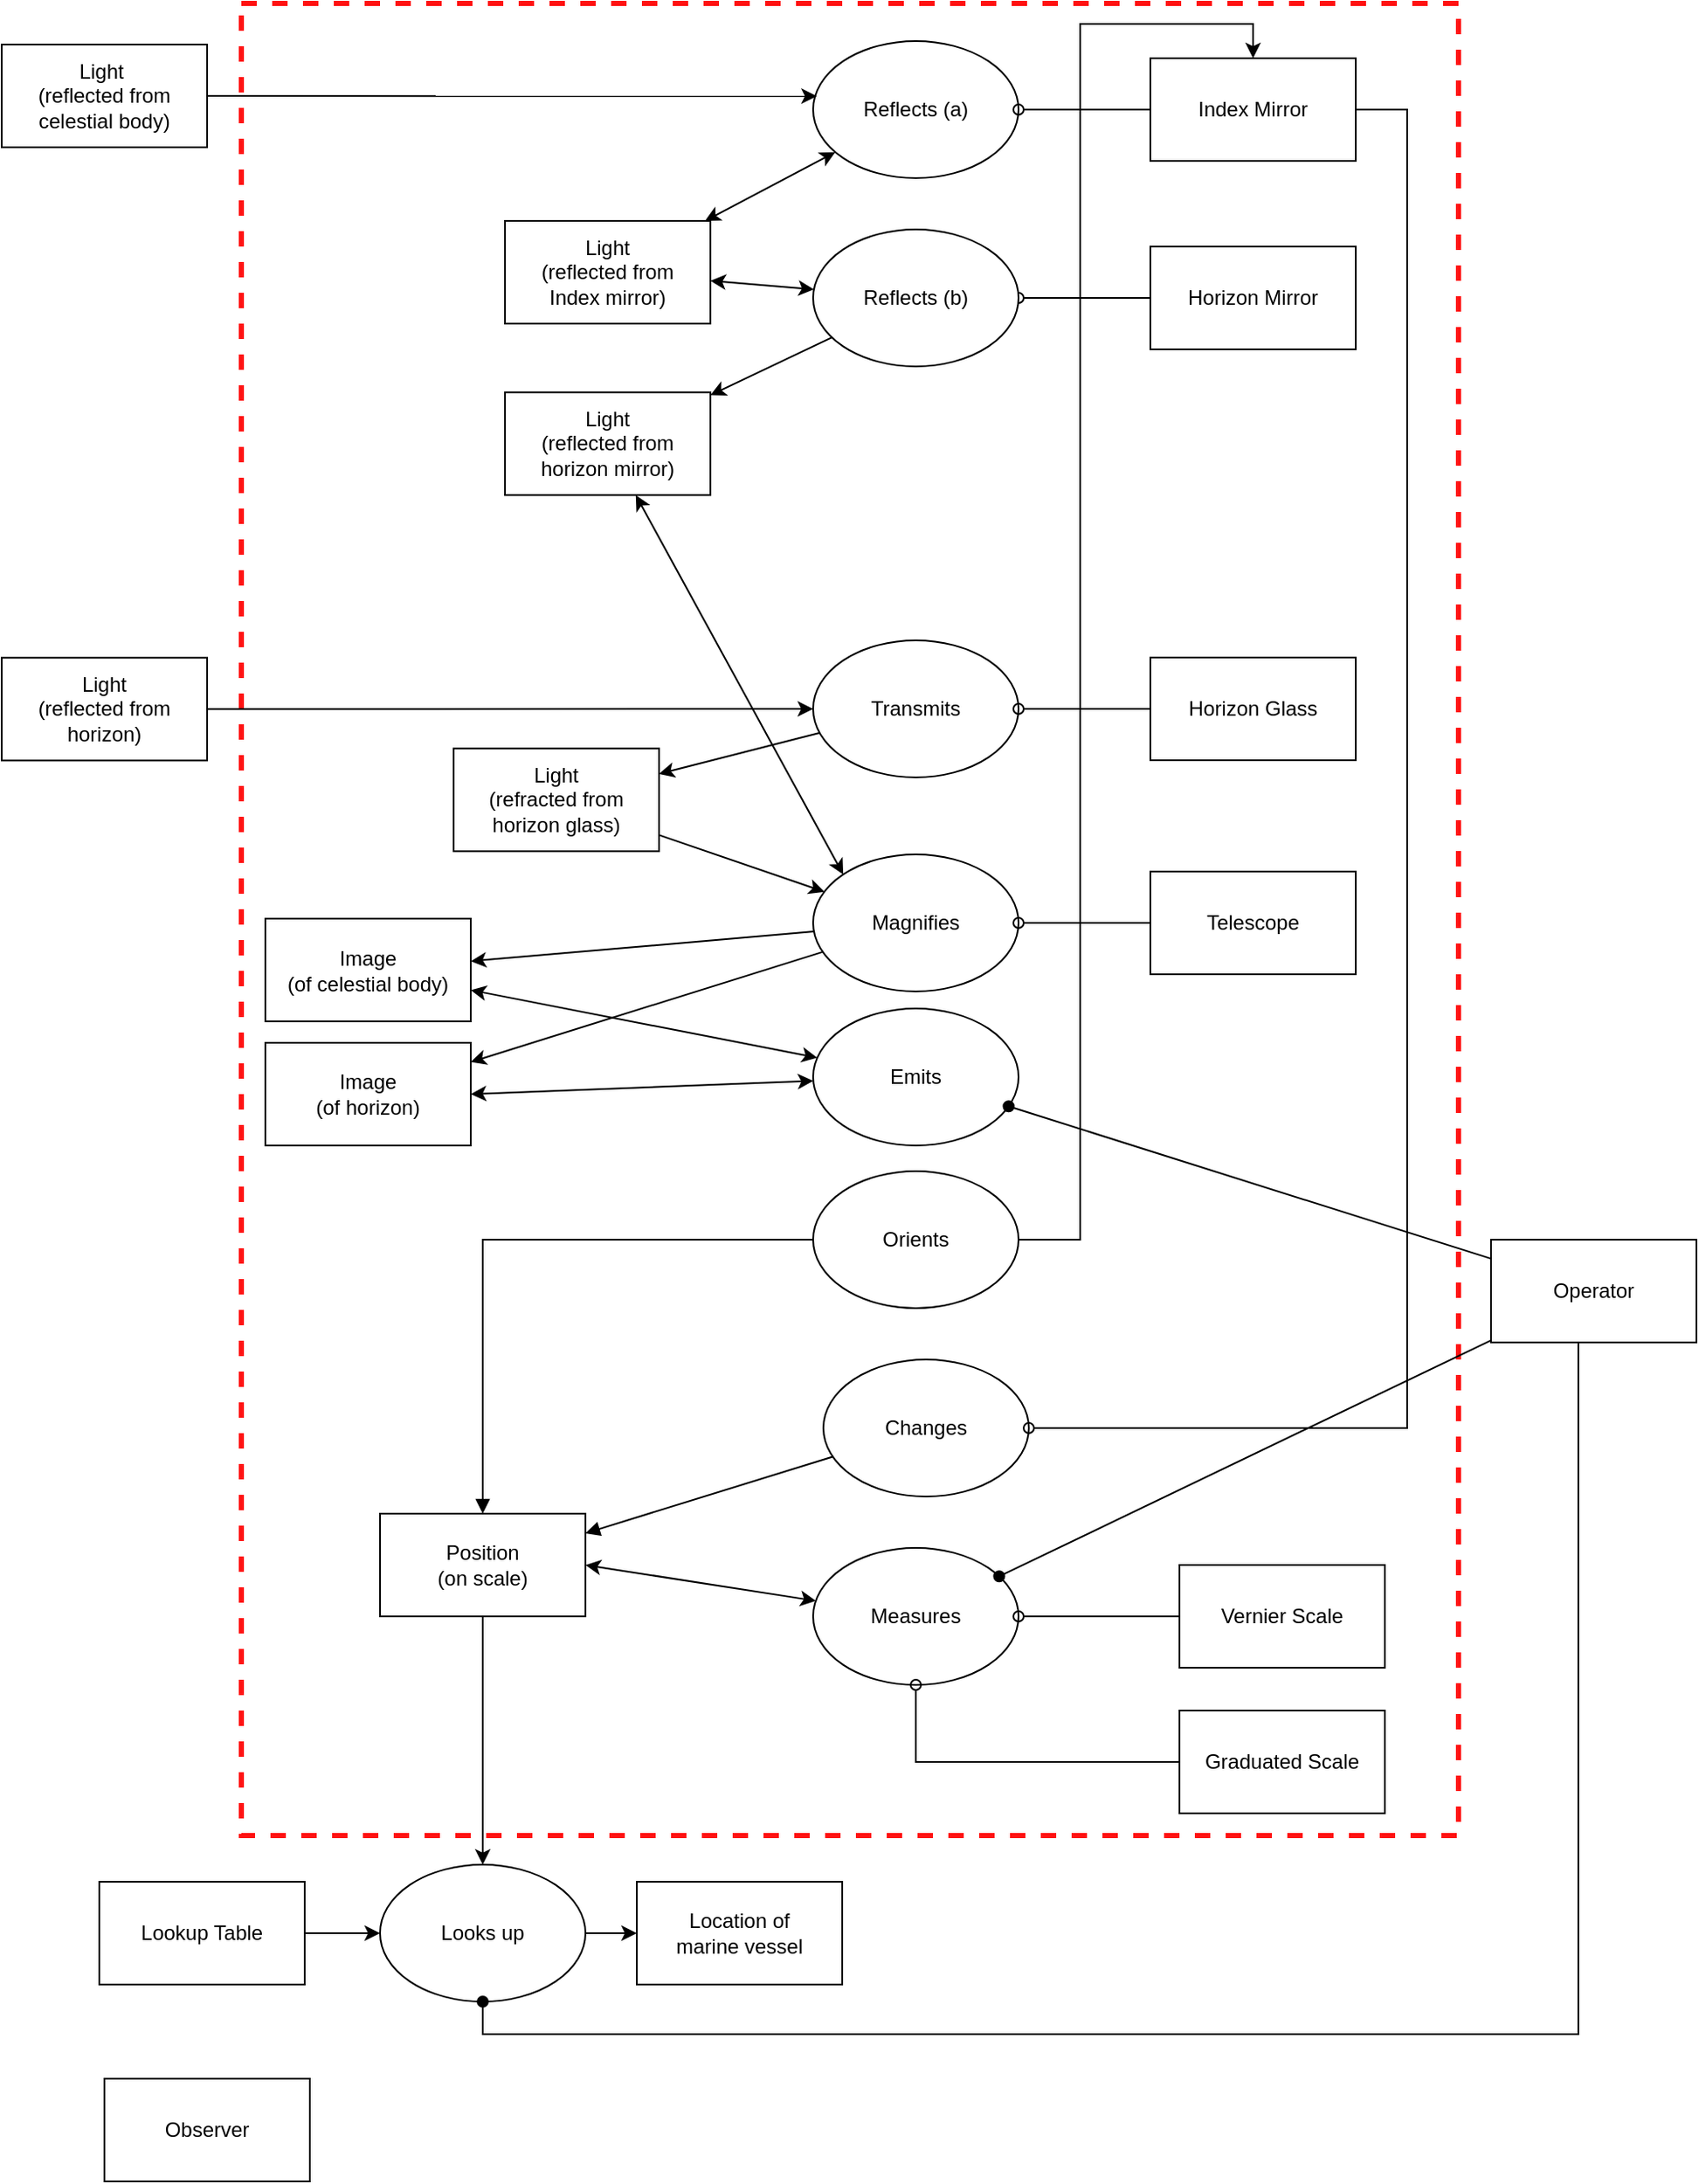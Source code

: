 <mxfile version="12.0.0" type="github" pages="3"><diagram id="smgWn6rmeeflWZx0QHF_" name="v2-messed-up"><mxGraphModel dx="4587" dy="2207" grid="1" gridSize="10" guides="1" tooltips="1" connect="1" arrows="1" fold="1" page="1" pageScale="1" pageWidth="850" pageHeight="1100" math="0" shadow="0"><root><mxCell id="0"/><mxCell id="1" parent="0"/><mxCell id="8wjV7H1LbsSLEWSnKGji-1" value="" style="rounded=0;whiteSpace=wrap;html=1;fillColor=none;dashed=1;strokeColor=#FF1212;strokeWidth=3;" vertex="1" parent="1"><mxGeometry x="-2401" y="-1082" width="711" height="1070" as="geometry"/></mxCell><mxCell id="8wjV7H1LbsSLEWSnKGji-6" value="Index Mirror" style="rounded=0;whiteSpace=wrap;html=1;" vertex="1" parent="1"><mxGeometry x="-1870" y="-1050" width="120" height="60" as="geometry"/></mxCell><mxCell id="8wjV7H1LbsSLEWSnKGji-7" value="Operator" style="rounded=0;whiteSpace=wrap;html=1;" vertex="1" parent="1"><mxGeometry x="-1671" y="-360" width="120" height="60" as="geometry"/></mxCell><mxCell id="8wjV7H1LbsSLEWSnKGji-8" value="Horizon Mirror" style="rounded=0;whiteSpace=wrap;html=1;" vertex="1" parent="1"><mxGeometry x="-1870" y="-940" width="120" height="60" as="geometry"/></mxCell><mxCell id="8wjV7H1LbsSLEWSnKGji-10" value="Horizon Glass" style="rounded=0;whiteSpace=wrap;html=1;" vertex="1" parent="1"><mxGeometry x="-1870" y="-700" width="120" height="60" as="geometry"/></mxCell><mxCell id="8wjV7H1LbsSLEWSnKGji-13" value="Telescope" style="rounded=0;whiteSpace=wrap;html=1;" vertex="1" parent="1"><mxGeometry x="-1870" y="-575" width="120" height="60" as="geometry"/></mxCell><mxCell id="8wjV7H1LbsSLEWSnKGji-15" value="Graduated Scale" style="rounded=0;whiteSpace=wrap;html=1;" vertex="1" parent="1"><mxGeometry x="-1853" y="-85" width="120" height="60" as="geometry"/></mxCell><mxCell id="8wjV7H1LbsSLEWSnKGji-16" value="Vernier Scale" style="rounded=0;whiteSpace=wrap;html=1;" vertex="1" parent="1"><mxGeometry x="-1853" y="-170" width="120" height="60" as="geometry"/></mxCell><mxCell id="8wjV7H1LbsSLEWSnKGji-17" style="edgeStyle=none;rounded=0;orthogonalLoop=1;jettySize=auto;html=1;startArrow=classic;startFill=1;endArrow=classic;endFill=1;" edge="1" parent="1" source="8wjV7H1LbsSLEWSnKGji-18" target="8wjV7H1LbsSLEWSnKGji-38"><mxGeometry relative="1" as="geometry"/></mxCell><mxCell id="8wjV7H1LbsSLEWSnKGji-18" value="Reflects (a)" style="ellipse;whiteSpace=wrap;html=1;" vertex="1" parent="1"><mxGeometry x="-2067" y="-1060" width="120" height="80" as="geometry"/></mxCell><mxCell id="8wjV7H1LbsSLEWSnKGji-19" style="edgeStyle=orthogonalEdgeStyle;rounded=0;orthogonalLoop=1;jettySize=auto;html=1;startArrow=none;startFill=0;endArrow=classic;endFill=1;entryX=0.5;entryY=0;entryDx=0;entryDy=0;" edge="1" parent="1" source="hwcGrxxpuvptgod39aew-2" target="8wjV7H1LbsSLEWSnKGji-6"><mxGeometry relative="1" as="geometry"><mxPoint x="-2127" y="-405.0" as="targetPoint"/><Array as="points"><mxPoint x="-1911" y="-360"/><mxPoint x="-1911" y="-1070"/><mxPoint x="-1810" y="-1070"/></Array></mxGeometry></mxCell><mxCell id="8wjV7H1LbsSLEWSnKGji-20" value="Emits" style="ellipse;whiteSpace=wrap;html=1;" vertex="1" parent="1"><mxGeometry x="-2067" y="-495" width="120" height="80" as="geometry"/></mxCell><mxCell id="8wjV7H1LbsSLEWSnKGji-21" style="edgeStyle=none;rounded=0;orthogonalLoop=1;jettySize=auto;html=1;startArrow=none;startFill=0;endArrow=classic;endFill=1;" edge="1" parent="1" source="8wjV7H1LbsSLEWSnKGji-22" target="8wjV7H1LbsSLEWSnKGji-42"><mxGeometry relative="1" as="geometry"/></mxCell><mxCell id="8wjV7H1LbsSLEWSnKGji-22" value="Transmits" style="ellipse;whiteSpace=wrap;html=1;" vertex="1" parent="1"><mxGeometry x="-2067" y="-710" width="120" height="80" as="geometry"/></mxCell><mxCell id="8wjV7H1LbsSLEWSnKGji-23" style="edgeStyle=none;rounded=0;orthogonalLoop=1;jettySize=auto;html=1;startArrow=none;startFill=0;endArrow=classic;endFill=1;" edge="1" parent="1" source="8wjV7H1LbsSLEWSnKGji-25" target="8wjV7H1LbsSLEWSnKGji-56"><mxGeometry relative="1" as="geometry"/></mxCell><mxCell id="8wjV7H1LbsSLEWSnKGji-24" style="edgeStyle=none;rounded=0;orthogonalLoop=1;jettySize=auto;html=1;startArrow=none;startFill=0;endArrow=classic;endFill=1;" edge="1" parent="1" source="8wjV7H1LbsSLEWSnKGji-25" target="8wjV7H1LbsSLEWSnKGji-58"><mxGeometry relative="1" as="geometry"/></mxCell><mxCell id="8wjV7H1LbsSLEWSnKGji-25" value="Magnifies" style="ellipse;whiteSpace=wrap;html=1;" vertex="1" parent="1"><mxGeometry x="-2067" y="-585" width="120" height="80" as="geometry"/></mxCell><mxCell id="8wjV7H1LbsSLEWSnKGji-26" style="edgeStyle=none;rounded=0;orthogonalLoop=1;jettySize=auto;html=1;entryX=1;entryY=0.5;entryDx=0;entryDy=0;startArrow=classic;startFill=1;endArrow=classic;endFill=1;" edge="1" parent="1" source="8wjV7H1LbsSLEWSnKGji-27" target="8wjV7H1LbsSLEWSnKGji-52"><mxGeometry relative="1" as="geometry"/></mxCell><mxCell id="8wjV7H1LbsSLEWSnKGji-27" value="Measures" style="ellipse;whiteSpace=wrap;html=1;" vertex="1" parent="1"><mxGeometry x="-2067" y="-180" width="120" height="80" as="geometry"/></mxCell><mxCell id="8wjV7H1LbsSLEWSnKGji-28" style="edgeStyle=orthogonalEdgeStyle;rounded=0;orthogonalLoop=1;jettySize=auto;html=1;endArrow=oval;endFill=0;startArrow=none;startFill=0;" edge="1" parent="1" source="8wjV7H1LbsSLEWSnKGji-6" target="8wjV7H1LbsSLEWSnKGji-18"><mxGeometry relative="1" as="geometry"/></mxCell><mxCell id="8wjV7H1LbsSLEWSnKGji-30" style="edgeStyle=orthogonalEdgeStyle;rounded=0;orthogonalLoop=1;jettySize=auto;html=1;startArrow=none;startFill=0;endArrow=oval;endFill=0;" edge="1" parent="1" source="8wjV7H1LbsSLEWSnKGji-8" target="8wjV7H1LbsSLEWSnKGji-46"><mxGeometry relative="1" as="geometry"/></mxCell><mxCell id="8wjV7H1LbsSLEWSnKGji-31" style="edgeStyle=orthogonalEdgeStyle;rounded=0;orthogonalLoop=1;jettySize=auto;html=1;startArrow=none;startFill=0;endArrow=oval;endFill=0;" edge="1" parent="1" source="8wjV7H1LbsSLEWSnKGji-10" target="8wjV7H1LbsSLEWSnKGji-22"><mxGeometry relative="1" as="geometry"/></mxCell><mxCell id="8wjV7H1LbsSLEWSnKGji-32" style="edgeStyle=orthogonalEdgeStyle;rounded=0;orthogonalLoop=1;jettySize=auto;html=1;startArrow=none;startFill=0;endArrow=oval;endFill=0;" edge="1" parent="1" source="8wjV7H1LbsSLEWSnKGji-13" target="8wjV7H1LbsSLEWSnKGji-25"><mxGeometry relative="1" as="geometry"/></mxCell><mxCell id="8wjV7H1LbsSLEWSnKGji-33" style="edgeStyle=orthogonalEdgeStyle;rounded=0;orthogonalLoop=1;jettySize=auto;html=1;startArrow=none;startFill=0;endArrow=oval;endFill=0;" edge="1" parent="1" source="8wjV7H1LbsSLEWSnKGji-15" target="8wjV7H1LbsSLEWSnKGji-27"><mxGeometry relative="1" as="geometry"/></mxCell><mxCell id="8wjV7H1LbsSLEWSnKGji-34" style="edgeStyle=orthogonalEdgeStyle;rounded=0;orthogonalLoop=1;jettySize=auto;html=1;startArrow=none;startFill=0;endArrow=oval;endFill=0;" edge="1" parent="1" source="8wjV7H1LbsSLEWSnKGji-16" target="8wjV7H1LbsSLEWSnKGji-27"><mxGeometry relative="1" as="geometry"/></mxCell><mxCell id="8wjV7H1LbsSLEWSnKGji-35" style="rounded=0;orthogonalLoop=1;jettySize=auto;html=1;entryX=0.018;entryY=0.402;entryDx=0;entryDy=0;entryPerimeter=0;startArrow=none;startFill=0;endArrow=classic;endFill=1;" edge="1" parent="1" source="8wjV7H1LbsSLEWSnKGji-36" target="8wjV7H1LbsSLEWSnKGji-18"><mxGeometry relative="1" as="geometry"/></mxCell><mxCell id="8wjV7H1LbsSLEWSnKGji-36" value="Light&amp;nbsp;&lt;br&gt;(reflected from&lt;br&gt;celestial body)" style="rounded=0;whiteSpace=wrap;html=1;" vertex="1" parent="1"><mxGeometry x="-2541" y="-1058" width="120" height="60" as="geometry"/></mxCell><mxCell id="8wjV7H1LbsSLEWSnKGji-37" style="edgeStyle=none;rounded=0;orthogonalLoop=1;jettySize=auto;html=1;startArrow=classic;startFill=1;endArrow=classic;endFill=1;" edge="1" parent="1" source="8wjV7H1LbsSLEWSnKGji-38" target="8wjV7H1LbsSLEWSnKGji-46"><mxGeometry relative="1" as="geometry"/></mxCell><mxCell id="8wjV7H1LbsSLEWSnKGji-38" value="Light&lt;br&gt;(reflected from &lt;br&gt;Index mirror)" style="rounded=0;whiteSpace=wrap;html=1;" vertex="1" parent="1"><mxGeometry x="-2247" y="-955" width="120" height="60" as="geometry"/></mxCell><mxCell id="8wjV7H1LbsSLEWSnKGji-39" style="edgeStyle=none;rounded=0;orthogonalLoop=1;jettySize=auto;html=1;entryX=0;entryY=0.5;entryDx=0;entryDy=0;startArrow=none;startFill=0;endArrow=classic;endFill=1;" edge="1" parent="1" source="8wjV7H1LbsSLEWSnKGji-40" target="8wjV7H1LbsSLEWSnKGji-22"><mxGeometry relative="1" as="geometry"/></mxCell><mxCell id="8wjV7H1LbsSLEWSnKGji-40" value="Light&lt;br&gt;(reflected from &lt;br&gt;horizon)" style="rounded=0;whiteSpace=wrap;html=1;" vertex="1" parent="1"><mxGeometry x="-2541" y="-699.857" width="120" height="60" as="geometry"/></mxCell><mxCell id="8wjV7H1LbsSLEWSnKGji-41" style="rounded=0;orthogonalLoop=1;jettySize=auto;html=1;startArrow=none;startFill=0;endArrow=classic;endFill=1;" edge="1" parent="1" source="8wjV7H1LbsSLEWSnKGji-42" target="8wjV7H1LbsSLEWSnKGji-25"><mxGeometry relative="1" as="geometry"/></mxCell><mxCell id="8wjV7H1LbsSLEWSnKGji-42" value="Light&lt;br&gt;(refracted from &lt;br&gt;horizon glass)" style="rounded=0;whiteSpace=wrap;html=1;" vertex="1" parent="1"><mxGeometry x="-2277" y="-646.857" width="120" height="60" as="geometry"/></mxCell><mxCell id="8wjV7H1LbsSLEWSnKGji-43" style="edgeStyle=none;rounded=0;orthogonalLoop=1;jettySize=auto;html=1;startArrow=classic;startFill=1;endArrow=classic;endFill=1;entryX=0;entryY=0;entryDx=0;entryDy=0;" edge="1" parent="1" source="8wjV7H1LbsSLEWSnKGji-44" target="8wjV7H1LbsSLEWSnKGji-25"><mxGeometry relative="1" as="geometry"/></mxCell><mxCell id="8wjV7H1LbsSLEWSnKGji-44" value="Light&lt;br&gt;(reflected from &lt;br&gt;horizon mirror)" style="rounded=0;whiteSpace=wrap;html=1;" vertex="1" parent="1"><mxGeometry x="-2247" y="-854.857" width="120" height="60" as="geometry"/></mxCell><mxCell id="8wjV7H1LbsSLEWSnKGji-45" style="edgeStyle=none;rounded=0;orthogonalLoop=1;jettySize=auto;html=1;startArrow=none;startFill=0;endArrow=classic;endFill=1;" edge="1" parent="1" source="8wjV7H1LbsSLEWSnKGji-46" target="8wjV7H1LbsSLEWSnKGji-44"><mxGeometry relative="1" as="geometry"/></mxCell><mxCell id="8wjV7H1LbsSLEWSnKGji-46" value="Reflects (b)" style="ellipse;whiteSpace=wrap;html=1;" vertex="1" parent="1"><mxGeometry x="-2067" y="-950" width="120" height="80" as="geometry"/></mxCell><mxCell id="8wjV7H1LbsSLEWSnKGji-51" style="edgeStyle=none;rounded=0;orthogonalLoop=1;jettySize=auto;html=1;entryX=0.5;entryY=0;entryDx=0;entryDy=0;startArrow=none;startFill=0;endArrow=classic;endFill=1;" edge="1" parent="1" source="8wjV7H1LbsSLEWSnKGji-52" target="8wjV7H1LbsSLEWSnKGji-60"><mxGeometry relative="1" as="geometry"/></mxCell><mxCell id="8wjV7H1LbsSLEWSnKGji-52" value="Position&lt;br&gt;(on scale)" style="rounded=0;whiteSpace=wrap;html=1;" vertex="1" parent="1"><mxGeometry x="-2320" y="-200" width="120" height="60" as="geometry"/></mxCell><mxCell id="8wjV7H1LbsSLEWSnKGji-55" style="edgeStyle=none;rounded=0;orthogonalLoop=1;jettySize=auto;html=1;startArrow=classic;startFill=1;endArrow=classic;endFill=1;" edge="1" parent="1" source="8wjV7H1LbsSLEWSnKGji-56" target="8wjV7H1LbsSLEWSnKGji-20"><mxGeometry relative="1" as="geometry"/></mxCell><mxCell id="8wjV7H1LbsSLEWSnKGji-56" value="Image&lt;br&gt;(of celestial body)" style="rounded=0;whiteSpace=wrap;html=1;" vertex="1" parent="1"><mxGeometry x="-2387" y="-547.5" width="120" height="60" as="geometry"/></mxCell><mxCell id="8wjV7H1LbsSLEWSnKGji-57" style="edgeStyle=none;rounded=0;orthogonalLoop=1;jettySize=auto;html=1;startArrow=classic;startFill=1;endArrow=classic;endFill=1;exitX=1;exitY=0.5;exitDx=0;exitDy=0;" edge="1" parent="1" source="8wjV7H1LbsSLEWSnKGji-58" target="8wjV7H1LbsSLEWSnKGji-20"><mxGeometry relative="1" as="geometry"><mxPoint x="-2127" y="-291.833" as="sourcePoint"/><mxPoint x="-2066.184" y="-285.076" as="targetPoint"/></mxGeometry></mxCell><mxCell id="8wjV7H1LbsSLEWSnKGji-58" value="Image&lt;br&gt;(of horizon)" style="rounded=0;whiteSpace=wrap;html=1;" vertex="1" parent="1"><mxGeometry x="-2387" y="-475" width="120" height="60" as="geometry"/></mxCell><mxCell id="8wjV7H1LbsSLEWSnKGji-59" style="edgeStyle=none;rounded=0;orthogonalLoop=1;jettySize=auto;html=1;startArrow=none;startFill=0;endArrow=classic;endFill=1;" edge="1" parent="1" source="8wjV7H1LbsSLEWSnKGji-60" target="8wjV7H1LbsSLEWSnKGji-63"><mxGeometry relative="1" as="geometry"/></mxCell><mxCell id="8wjV7H1LbsSLEWSnKGji-60" value="Looks up" style="ellipse;whiteSpace=wrap;html=1;strokeColor=#000000;strokeWidth=1;fillColor=#ffffff;" vertex="1" parent="1"><mxGeometry x="-2320" y="5" width="120" height="80" as="geometry"/></mxCell><mxCell id="8wjV7H1LbsSLEWSnKGji-61" style="edgeStyle=none;rounded=0;orthogonalLoop=1;jettySize=auto;html=1;startArrow=none;startFill=0;endArrow=classic;endFill=1;" edge="1" parent="1" source="8wjV7H1LbsSLEWSnKGji-62" target="8wjV7H1LbsSLEWSnKGji-60"><mxGeometry relative="1" as="geometry"/></mxCell><mxCell id="8wjV7H1LbsSLEWSnKGji-62" value="Lookup Table" style="rounded=0;whiteSpace=wrap;html=1;strokeColor=#000000;strokeWidth=1;fillColor=#ffffff;" vertex="1" parent="1"><mxGeometry x="-2484" y="15" width="120" height="60" as="geometry"/></mxCell><mxCell id="8wjV7H1LbsSLEWSnKGji-63" value="Location of &lt;br&gt;marine vessel" style="rounded=0;whiteSpace=wrap;html=1;strokeColor=#000000;strokeWidth=1;fillColor=#ffffff;" vertex="1" parent="1"><mxGeometry x="-2170" y="15" width="120" height="60" as="geometry"/></mxCell><mxCell id="nAW-9IV0d3JBwqHstNtk-4" style="edgeStyle=orthogonalEdgeStyle;rounded=0;orthogonalLoop=1;jettySize=auto;html=1;entryX=0.5;entryY=0;entryDx=0;entryDy=0;startArrow=none;startFill=0;endArrow=block;endFill=1;" edge="1" parent="1" source="hwcGrxxpuvptgod39aew-2" target="8wjV7H1LbsSLEWSnKGji-52"><mxGeometry relative="1" as="geometry"/></mxCell><mxCell id="hwcGrxxpuvptgod39aew-2" value="Orients" style="ellipse;whiteSpace=wrap;html=1;" vertex="1" parent="1"><mxGeometry x="-2067" y="-400" width="120" height="80" as="geometry"/></mxCell><mxCell id="nAW-9IV0d3JBwqHstNtk-3" style="edgeStyle=none;rounded=0;orthogonalLoop=1;jettySize=auto;html=1;startArrow=none;startFill=0;endArrow=block;endFill=1;" edge="1" parent="1" source="nAW-9IV0d3JBwqHstNtk-1" target="8wjV7H1LbsSLEWSnKGji-52"><mxGeometry relative="1" as="geometry"/></mxCell><mxCell id="nAW-9IV0d3JBwqHstNtk-1" value="Changes" style="ellipse;whiteSpace=wrap;html=1;" vertex="1" parent="1"><mxGeometry x="-2061" y="-290" width="120" height="80" as="geometry"/></mxCell><mxCell id="nAW-9IV0d3JBwqHstNtk-2" style="edgeStyle=orthogonalEdgeStyle;rounded=0;orthogonalLoop=1;jettySize=auto;html=1;startArrow=none;startFill=0;endArrow=oval;endFill=0;" edge="1" parent="1" source="8wjV7H1LbsSLEWSnKGji-6" target="nAW-9IV0d3JBwqHstNtk-1"><mxGeometry relative="1" as="geometry"><Array as="points"><mxPoint x="-1720" y="-1020"/><mxPoint x="-1720" y="-250"/></Array></mxGeometry></mxCell><mxCell id="nAW-9IV0d3JBwqHstNtk-5" style="edgeStyle=orthogonalEdgeStyle;rounded=0;orthogonalLoop=1;jettySize=auto;html=1;entryX=0.5;entryY=1;entryDx=0;entryDy=0;startArrow=none;startFill=0;endArrow=oval;endFill=1;" edge="1" parent="1" source="8wjV7H1LbsSLEWSnKGji-7" target="8wjV7H1LbsSLEWSnKGji-60"><mxGeometry relative="1" as="geometry"><Array as="points"><mxPoint x="-1620" y="104"/><mxPoint x="-2260" y="104"/></Array></mxGeometry></mxCell><mxCell id="nAW-9IV0d3JBwqHstNtk-6" value="Observer" style="rounded=0;whiteSpace=wrap;html=1;" vertex="1" parent="1"><mxGeometry x="-2481" y="130" width="120" height="60" as="geometry"/></mxCell><mxCell id="hwcGrxxpuvptgod39aew-3" style="edgeStyle=none;rounded=0;orthogonalLoop=1;jettySize=auto;html=1;startArrow=none;startFill=0;endArrow=oval;endFill=1;" edge="1" parent="1" source="8wjV7H1LbsSLEWSnKGji-7" target="8wjV7H1LbsSLEWSnKGji-20"><mxGeometry relative="1" as="geometry"/></mxCell><mxCell id="hwcGrxxpuvptgod39aew-1" style="rounded=0;orthogonalLoop=1;jettySize=auto;html=1;startArrow=none;startFill=0;endArrow=oval;endFill=1;" edge="1" parent="1" source="8wjV7H1LbsSLEWSnKGji-7" target="8wjV7H1LbsSLEWSnKGji-27"><mxGeometry relative="1" as="geometry"/></mxCell></root></mxGraphModel></diagram><diagram id="mwtdImCW4xtYc3LGXxuJ" name="v1"><mxGraphModel dx="3976" dy="1875" grid="1" gridSize="10" guides="1" tooltips="1" connect="1" arrows="1" fold="1" page="1" pageScale="1" pageWidth="850" pageHeight="1100" math="0" shadow="0"><root><mxCell id="EMw-o2rq4Q92PyqNaGwX-0"/><mxCell id="EMw-o2rq4Q92PyqNaGwX-1" parent="EMw-o2rq4Q92PyqNaGwX-0"/><mxCell id="EMw-o2rq4Q92PyqNaGwX-2" value="" style="rounded=0;whiteSpace=wrap;html=1;fillColor=none;dashed=1;strokeColor=#FF1212;strokeWidth=3;" vertex="1" parent="EMw-o2rq4Q92PyqNaGwX-1"><mxGeometry x="-1950" y="-797" width="1181" height="1060" as="geometry"/></mxCell><mxCell id="EMw-o2rq4Q92PyqNaGwX-3" value="At free end" style="edgeStyle=orthogonalEdgeStyle;rounded=0;orthogonalLoop=1;jettySize=auto;html=1;entryX=1;entryY=0.5;entryDx=0;entryDy=0;startArrow=classic;startFill=1;endArrow=classic;endFill=1;fillColor=#dae8fc;strokeColor=#6c8ebf;" edge="1" parent="EMw-o2rq4Q92PyqNaGwX-1" source="EMw-o2rq4Q92PyqNaGwX-17" target="EMw-o2rq4Q92PyqNaGwX-8"><mxGeometry relative="1" as="geometry"><Array as="points"><mxPoint x="-1026" y="-122"/><mxPoint x="-1026" y="-483"/></Array></mxGeometry></mxCell><mxCell id="EMw-o2rq4Q92PyqNaGwX-4" value="Next to free end" style="edgeStyle=orthogonalEdgeStyle;rounded=0;orthogonalLoop=1;jettySize=auto;html=1;entryX=0.5;entryY=0;entryDx=0;entryDy=0;startArrow=block;startFill=1;endArrow=none;endFill=0;exitX=1;exitY=0.5;exitDx=0;exitDy=0;fillColor=#dae8fc;strokeColor=#6c8ebf;" edge="1" parent="EMw-o2rq4Q92PyqNaGwX-1" source="EMw-o2rq4Q92PyqNaGwX-8" target="EMw-o2rq4Q92PyqNaGwX-16"><mxGeometry relative="1" as="geometry"><Array as="points"><mxPoint x="-976" y="-483"/><mxPoint x="-976" y="53"/><mxPoint x="-1206" y="53"/></Array></mxGeometry></mxCell><mxCell id="EMw-o2rq4Q92PyqNaGwX-5" value="Connects to" style="edgeStyle=orthogonalEdgeStyle;rounded=0;orthogonalLoop=1;jettySize=auto;html=1;startArrow=classic;startFill=1;endArrow=classic;endFill=1;exitX=1;exitY=0.5;exitDx=0;exitDy=0;fillColor=#dae8fc;strokeColor=#6c8ebf;" edge="1" parent="EMw-o2rq4Q92PyqNaGwX-1" source="EMw-o2rq4Q92PyqNaGwX-8" target="EMw-o2rq4Q92PyqNaGwX-7"><mxGeometry relative="1" as="geometry"><Array as="points"><mxPoint x="-936" y="-483"/><mxPoint x="-936" y="-717"/></Array></mxGeometry></mxCell><mxCell id="EMw-o2rq4Q92PyqNaGwX-6" value="Connects to" style="edgeStyle=orthogonalEdgeStyle;rounded=0;orthogonalLoop=1;jettySize=auto;html=1;startArrow=classic;startFill=1;endArrow=classic;endFill=1;exitX=1;exitY=0.5;exitDx=0;exitDy=0;fillColor=#dae8fc;strokeColor=#6c8ebf;" edge="1" parent="EMw-o2rq4Q92PyqNaGwX-1" source="EMw-o2rq4Q92PyqNaGwX-8" target="EMw-o2rq4Q92PyqNaGwX-17"><mxGeometry relative="1" as="geometry"><Array as="points"><mxPoint x="-1116" y="-483"/><mxPoint x="-1116" y="-482"/><mxPoint x="-936" y="-482"/><mxPoint x="-936" y="-122"/></Array></mxGeometry></mxCell><mxCell id="EMw-o2rq4Q92PyqNaGwX-7" value="Index Mirror" style="rounded=0;whiteSpace=wrap;html=1;" vertex="1" parent="EMw-o2rq4Q92PyqNaGwX-1"><mxGeometry x="-1266" y="-747" width="120" height="60" as="geometry"/></mxCell><mxCell id="EMw-o2rq4Q92PyqNaGwX-8" value="Arm" style="rounded=0;whiteSpace=wrap;html=1;" vertex="1" parent="EMw-o2rq4Q92PyqNaGwX-1"><mxGeometry x="-1266" y="-513" width="120" height="60" as="geometry"/></mxCell><mxCell id="EMw-o2rq4Q92PyqNaGwX-9" value="Horizon Mirror" style="rounded=0;whiteSpace=wrap;html=1;" vertex="1" parent="EMw-o2rq4Q92PyqNaGwX-1"><mxGeometry x="-1266" y="-637" width="120" height="60" as="geometry"/></mxCell><mxCell id="EMw-o2rq4Q92PyqNaGwX-10" value="Connects to" style="edgeStyle=orthogonalEdgeStyle;rounded=0;orthogonalLoop=1;jettySize=auto;html=1;entryX=1;entryY=0.5;entryDx=0;entryDy=0;startArrow=classic;startFill=1;endArrow=classic;endFill=1;exitX=1;exitY=0.5;exitDx=0;exitDy=0;" edge="1" parent="EMw-o2rq4Q92PyqNaGwX-1" source="EMw-o2rq4Q92PyqNaGwX-11" target="EMw-o2rq4Q92PyqNaGwX-9"><mxGeometry x="0.357" relative="1" as="geometry"><Array as="points"><mxPoint x="-1056" y="-367"/><mxPoint x="-1056" y="-607"/></Array><mxPoint as="offset"/></mxGeometry></mxCell><mxCell id="EMw-o2rq4Q92PyqNaGwX-11" value="Horizon Glass" style="rounded=0;whiteSpace=wrap;html=1;" vertex="1" parent="EMw-o2rq4Q92PyqNaGwX-1"><mxGeometry x="-1266" y="-397" width="120" height="60" as="geometry"/></mxCell><mxCell id="EMw-o2rq4Q92PyqNaGwX-12" value="Aligned with" style="edgeStyle=orthogonalEdgeStyle;rounded=0;orthogonalLoop=1;jettySize=auto;html=1;entryX=1;entryY=0.5;entryDx=0;entryDy=0;startArrow=classic;startFill=1;endArrow=classic;endFill=1;exitX=1;exitY=0.5;exitDx=0;exitDy=0;fillColor=#f8cecc;strokeColor=#b85450;" edge="1" parent="EMw-o2rq4Q92PyqNaGwX-1" source="EMw-o2rq4Q92PyqNaGwX-14" target="EMw-o2rq4Q92PyqNaGwX-11"><mxGeometry x="0.556" y="-65" relative="1" as="geometry"><Array as="points"><mxPoint x="-1096" y="-242"/><mxPoint x="-1096" y="-367"/></Array><mxPoint as="offset"/></mxGeometry></mxCell><mxCell id="EMw-o2rq4Q92PyqNaGwX-13" value="" style="edgeStyle=orthogonalEdgeStyle;rounded=0;orthogonalLoop=1;jettySize=auto;html=1;entryX=1;entryY=0.5;entryDx=0;entryDy=0;startArrow=none;startFill=0;endArrow=classic;endFill=1;fillColor=#f8cecc;strokeColor=#b85450;" edge="1" parent="EMw-o2rq4Q92PyqNaGwX-1" source="EMw-o2rq4Q92PyqNaGwX-14" target="EMw-o2rq4Q92PyqNaGwX-9"><mxGeometry relative="1" as="geometry"><Array as="points"><mxPoint x="-1096" y="-242"/><mxPoint x="-1096" y="-607"/></Array></mxGeometry></mxCell><mxCell id="EMw-o2rq4Q92PyqNaGwX-14" value="Telescope" style="rounded=0;whiteSpace=wrap;html=1;" vertex="1" parent="EMw-o2rq4Q92PyqNaGwX-1"><mxGeometry x="-1266" y="-272" width="120" height="60" as="geometry"/></mxCell><mxCell id="EMw-o2rq4Q92PyqNaGwX-15" value="Near" style="edgeStyle=orthogonalEdgeStyle;rounded=0;orthogonalLoop=1;jettySize=auto;html=1;entryX=1;entryY=0.5;entryDx=0;entryDy=0;startArrow=block;startFill=1;endArrow=classic;endFill=1;exitX=1;exitY=0.5;exitDx=0;exitDy=0;" edge="1" parent="EMw-o2rq4Q92PyqNaGwX-1" source="EMw-o2rq4Q92PyqNaGwX-16" target="EMw-o2rq4Q92PyqNaGwX-17"><mxGeometry x="0.086" relative="1" as="geometry"><Array as="points"><mxPoint x="-1076" y="103"/><mxPoint x="-1076" y="-17"/></Array><mxPoint as="offset"/></mxGeometry></mxCell><mxCell id="EMw-o2rq4Q92PyqNaGwX-16" value="Graduated Scale" style="rounded=0;whiteSpace=wrap;html=1;" vertex="1" parent="EMw-o2rq4Q92PyqNaGwX-1"><mxGeometry x="-1266" y="73" width="120" height="60" as="geometry"/></mxCell><mxCell id="EMw-o2rq4Q92PyqNaGwX-17" value="Vernier Scale" style="rounded=0;whiteSpace=wrap;html=1;" vertex="1" parent="EMw-o2rq4Q92PyqNaGwX-1"><mxGeometry x="-1266" y="-47" width="120" height="60" as="geometry"/></mxCell><mxCell id="EMw-o2rq4Q92PyqNaGwX-18" style="edgeStyle=none;rounded=0;orthogonalLoop=1;jettySize=auto;html=1;startArrow=none;startFill=0;endArrow=classic;endFill=1;" edge="1" parent="EMw-o2rq4Q92PyqNaGwX-1" source="EMw-o2rq4Q92PyqNaGwX-19" target="EMw-o2rq4Q92PyqNaGwX-39"><mxGeometry relative="1" as="geometry"/></mxCell><mxCell id="EMw-o2rq4Q92PyqNaGwX-19" value="Reflects (a)" style="ellipse;whiteSpace=wrap;html=1;" vertex="1" parent="EMw-o2rq4Q92PyqNaGwX-1"><mxGeometry x="-1586" y="-757" width="120" height="80" as="geometry"/></mxCell><mxCell id="EMw-o2rq4Q92PyqNaGwX-20" style="edgeStyle=none;rounded=0;orthogonalLoop=1;jettySize=auto;html=1;startArrow=none;startFill=0;endArrow=classic;endFill=1;" edge="1" parent="EMw-o2rq4Q92PyqNaGwX-1" source="EMw-o2rq4Q92PyqNaGwX-21" target="EMw-o2rq4Q92PyqNaGwX-50"><mxGeometry relative="1" as="geometry"/></mxCell><mxCell id="EMw-o2rq4Q92PyqNaGwX-21" value="Changes" style="ellipse;whiteSpace=wrap;html=1;" vertex="1" parent="EMw-o2rq4Q92PyqNaGwX-1"><mxGeometry x="-1586" y="-192" width="120" height="80" as="geometry"/></mxCell><mxCell id="EMw-o2rq4Q92PyqNaGwX-22" style="edgeStyle=none;rounded=0;orthogonalLoop=1;jettySize=auto;html=1;startArrow=none;startFill=0;endArrow=classic;endFill=1;" edge="1" parent="EMw-o2rq4Q92PyqNaGwX-1" source="EMw-o2rq4Q92PyqNaGwX-23" target="EMw-o2rq4Q92PyqNaGwX-43"><mxGeometry relative="1" as="geometry"/></mxCell><mxCell id="EMw-o2rq4Q92PyqNaGwX-23" value="Transmits" style="ellipse;whiteSpace=wrap;html=1;" vertex="1" parent="EMw-o2rq4Q92PyqNaGwX-1"><mxGeometry x="-1586" y="-407" width="120" height="80" as="geometry"/></mxCell><mxCell id="EMw-o2rq4Q92PyqNaGwX-24" style="edgeStyle=none;rounded=0;orthogonalLoop=1;jettySize=auto;html=1;startArrow=none;startFill=0;endArrow=classic;endFill=1;" edge="1" parent="EMw-o2rq4Q92PyqNaGwX-1" source="EMw-o2rq4Q92PyqNaGwX-26" target="EMw-o2rq4Q92PyqNaGwX-57"><mxGeometry relative="1" as="geometry"/></mxCell><mxCell id="EMw-o2rq4Q92PyqNaGwX-25" style="edgeStyle=none;rounded=0;orthogonalLoop=1;jettySize=auto;html=1;startArrow=none;startFill=0;endArrow=classic;endFill=1;" edge="1" parent="EMw-o2rq4Q92PyqNaGwX-1" source="EMw-o2rq4Q92PyqNaGwX-26" target="EMw-o2rq4Q92PyqNaGwX-59"><mxGeometry relative="1" as="geometry"/></mxCell><mxCell id="EMw-o2rq4Q92PyqNaGwX-26" value="Magnifies" style="ellipse;whiteSpace=wrap;html=1;" vertex="1" parent="EMw-o2rq4Q92PyqNaGwX-1"><mxGeometry x="-1586" y="-282" width="120" height="80" as="geometry"/></mxCell><mxCell id="EMw-o2rq4Q92PyqNaGwX-27" style="edgeStyle=none;rounded=0;orthogonalLoop=1;jettySize=auto;html=1;entryX=1;entryY=0.5;entryDx=0;entryDy=0;startArrow=none;startFill=0;endArrow=classic;endFill=1;" edge="1" parent="EMw-o2rq4Q92PyqNaGwX-1" source="EMw-o2rq4Q92PyqNaGwX-28" target="EMw-o2rq4Q92PyqNaGwX-53"><mxGeometry relative="1" as="geometry"/></mxCell><mxCell id="EMw-o2rq4Q92PyqNaGwX-28" value="Measures" style="ellipse;whiteSpace=wrap;html=1;" vertex="1" parent="EMw-o2rq4Q92PyqNaGwX-1"><mxGeometry x="-1586" y="-2" width="120" height="80" as="geometry"/></mxCell><mxCell id="EMw-o2rq4Q92PyqNaGwX-29" style="edgeStyle=orthogonalEdgeStyle;rounded=0;orthogonalLoop=1;jettySize=auto;html=1;endArrow=oval;endFill=0;startArrow=none;startFill=0;" edge="1" parent="EMw-o2rq4Q92PyqNaGwX-1" source="EMw-o2rq4Q92PyqNaGwX-7" target="EMw-o2rq4Q92PyqNaGwX-19"><mxGeometry relative="1" as="geometry"/></mxCell><mxCell id="EMw-o2rq4Q92PyqNaGwX-30" style="edgeStyle=orthogonalEdgeStyle;rounded=0;orthogonalLoop=1;jettySize=auto;html=1;startArrow=none;startFill=0;endArrow=oval;endFill=0;" edge="1" parent="EMw-o2rq4Q92PyqNaGwX-1" source="EMw-o2rq4Q92PyqNaGwX-8" target="EMw-o2rq4Q92PyqNaGwX-21"><mxGeometry relative="1" as="geometry"><Array as="points"><mxPoint x="-1370" y="-483"/><mxPoint x="-1370" y="-152"/></Array></mxGeometry></mxCell><mxCell id="EMw-o2rq4Q92PyqNaGwX-31" style="edgeStyle=orthogonalEdgeStyle;rounded=0;orthogonalLoop=1;jettySize=auto;html=1;startArrow=none;startFill=0;endArrow=oval;endFill=0;" edge="1" parent="EMw-o2rq4Q92PyqNaGwX-1" source="EMw-o2rq4Q92PyqNaGwX-9" target="EMw-o2rq4Q92PyqNaGwX-47"><mxGeometry relative="1" as="geometry"/></mxCell><mxCell id="EMw-o2rq4Q92PyqNaGwX-32" style="edgeStyle=orthogonalEdgeStyle;rounded=0;orthogonalLoop=1;jettySize=auto;html=1;startArrow=none;startFill=0;endArrow=oval;endFill=0;" edge="1" parent="EMw-o2rq4Q92PyqNaGwX-1" source="EMw-o2rq4Q92PyqNaGwX-11" target="EMw-o2rq4Q92PyqNaGwX-23"><mxGeometry relative="1" as="geometry"/></mxCell><mxCell id="EMw-o2rq4Q92PyqNaGwX-33" style="edgeStyle=orthogonalEdgeStyle;rounded=0;orthogonalLoop=1;jettySize=auto;html=1;startArrow=none;startFill=0;endArrow=oval;endFill=0;" edge="1" parent="EMw-o2rq4Q92PyqNaGwX-1" source="EMw-o2rq4Q92PyqNaGwX-14" target="EMw-o2rq4Q92PyqNaGwX-26"><mxGeometry relative="1" as="geometry"/></mxCell><mxCell id="EMw-o2rq4Q92PyqNaGwX-34" style="edgeStyle=orthogonalEdgeStyle;rounded=0;orthogonalLoop=1;jettySize=auto;html=1;startArrow=none;startFill=0;endArrow=oval;endFill=0;" edge="1" parent="EMw-o2rq4Q92PyqNaGwX-1" source="EMw-o2rq4Q92PyqNaGwX-16" target="EMw-o2rq4Q92PyqNaGwX-28"><mxGeometry relative="1" as="geometry"/></mxCell><mxCell id="EMw-o2rq4Q92PyqNaGwX-35" style="edgeStyle=orthogonalEdgeStyle;rounded=0;orthogonalLoop=1;jettySize=auto;html=1;startArrow=none;startFill=0;endArrow=oval;endFill=0;" edge="1" parent="EMw-o2rq4Q92PyqNaGwX-1" source="EMw-o2rq4Q92PyqNaGwX-17" target="EMw-o2rq4Q92PyqNaGwX-28"><mxGeometry relative="1" as="geometry"/></mxCell><mxCell id="EMw-o2rq4Q92PyqNaGwX-36" style="rounded=0;orthogonalLoop=1;jettySize=auto;html=1;entryX=0.018;entryY=0.402;entryDx=0;entryDy=0;entryPerimeter=0;startArrow=none;startFill=0;endArrow=classic;endFill=1;" edge="1" parent="EMw-o2rq4Q92PyqNaGwX-1" source="EMw-o2rq4Q92PyqNaGwX-37" target="EMw-o2rq4Q92PyqNaGwX-19"><mxGeometry relative="1" as="geometry"/></mxCell><mxCell id="EMw-o2rq4Q92PyqNaGwX-37" value="Light&amp;nbsp;&lt;br&gt;(reflected from&lt;br&gt;celestial body)" style="rounded=0;whiteSpace=wrap;html=1;" vertex="1" parent="EMw-o2rq4Q92PyqNaGwX-1"><mxGeometry x="-2120" y="-747" width="120" height="60" as="geometry"/></mxCell><mxCell id="EMw-o2rq4Q92PyqNaGwX-38" style="edgeStyle=none;rounded=0;orthogonalLoop=1;jettySize=auto;html=1;startArrow=none;startFill=0;endArrow=classic;endFill=1;" edge="1" parent="EMw-o2rq4Q92PyqNaGwX-1" source="EMw-o2rq4Q92PyqNaGwX-39" target="EMw-o2rq4Q92PyqNaGwX-47"><mxGeometry relative="1" as="geometry"/></mxCell><mxCell id="EMw-o2rq4Q92PyqNaGwX-39" value="Light&lt;br&gt;(reflected from &lt;br&gt;Index mirror)" style="rounded=0;whiteSpace=wrap;html=1;" vertex="1" parent="EMw-o2rq4Q92PyqNaGwX-1"><mxGeometry x="-1766" y="-652" width="120" height="60" as="geometry"/></mxCell><mxCell id="EMw-o2rq4Q92PyqNaGwX-40" style="edgeStyle=none;rounded=0;orthogonalLoop=1;jettySize=auto;html=1;entryX=0;entryY=0.5;entryDx=0;entryDy=0;startArrow=none;startFill=0;endArrow=classic;endFill=1;" edge="1" parent="EMw-o2rq4Q92PyqNaGwX-1" source="EMw-o2rq4Q92PyqNaGwX-41" target="EMw-o2rq4Q92PyqNaGwX-23"><mxGeometry relative="1" as="geometry"/></mxCell><mxCell id="EMw-o2rq4Q92PyqNaGwX-41" value="Light&lt;br&gt;(reflected from &lt;br&gt;horizon)" style="rounded=0;whiteSpace=wrap;html=1;" vertex="1" parent="EMw-o2rq4Q92PyqNaGwX-1"><mxGeometry x="-2100" y="-396.857" width="120" height="60" as="geometry"/></mxCell><mxCell id="EMw-o2rq4Q92PyqNaGwX-42" style="rounded=0;orthogonalLoop=1;jettySize=auto;html=1;startArrow=none;startFill=0;endArrow=classic;endFill=1;" edge="1" parent="EMw-o2rq4Q92PyqNaGwX-1" source="EMw-o2rq4Q92PyqNaGwX-43" target="EMw-o2rq4Q92PyqNaGwX-26"><mxGeometry relative="1" as="geometry"/></mxCell><mxCell id="EMw-o2rq4Q92PyqNaGwX-43" value="Light&lt;br&gt;(refracted from &lt;br&gt;horizon glass)" style="rounded=0;whiteSpace=wrap;html=1;" vertex="1" parent="EMw-o2rq4Q92PyqNaGwX-1"><mxGeometry x="-1796" y="-343.857" width="120" height="60" as="geometry"/></mxCell><mxCell id="EMw-o2rq4Q92PyqNaGwX-44" style="edgeStyle=none;rounded=0;orthogonalLoop=1;jettySize=auto;html=1;startArrow=none;startFill=0;endArrow=classic;endFill=1;entryX=0;entryY=0;entryDx=0;entryDy=0;" edge="1" parent="EMw-o2rq4Q92PyqNaGwX-1" source="EMw-o2rq4Q92PyqNaGwX-45" target="EMw-o2rq4Q92PyqNaGwX-26"><mxGeometry relative="1" as="geometry"/></mxCell><mxCell id="EMw-o2rq4Q92PyqNaGwX-45" value="Light&lt;br&gt;(reflected from &lt;br&gt;horizon mirror)" style="rounded=0;whiteSpace=wrap;html=1;" vertex="1" parent="EMw-o2rq4Q92PyqNaGwX-1"><mxGeometry x="-1766" y="-551.857" width="120" height="60" as="geometry"/></mxCell><mxCell id="EMw-o2rq4Q92PyqNaGwX-46" style="edgeStyle=none;rounded=0;orthogonalLoop=1;jettySize=auto;html=1;startArrow=none;startFill=0;endArrow=classic;endFill=1;" edge="1" parent="EMw-o2rq4Q92PyqNaGwX-1" source="EMw-o2rq4Q92PyqNaGwX-47" target="EMw-o2rq4Q92PyqNaGwX-45"><mxGeometry relative="1" as="geometry"/></mxCell><mxCell id="EMw-o2rq4Q92PyqNaGwX-47" value="Reflects (b)" style="ellipse;whiteSpace=wrap;html=1;" vertex="1" parent="EMw-o2rq4Q92PyqNaGwX-1"><mxGeometry x="-1586" y="-647" width="120" height="80" as="geometry"/></mxCell><mxCell id="EMw-o2rq4Q92PyqNaGwX-48" style="edgeStyle=orthogonalEdgeStyle;rounded=0;orthogonalLoop=1;jettySize=auto;html=1;startArrow=none;startFill=0;endArrow=classic;endFill=1;" edge="1" parent="EMw-o2rq4Q92PyqNaGwX-1" source="EMw-o2rq4Q92PyqNaGwX-50" target="EMw-o2rq4Q92PyqNaGwX-7"><mxGeometry relative="1" as="geometry"><Array as="points"><mxPoint x="-1920" y="-77"/><mxPoint x="-1920" y="-777"/><mxPoint x="-1205" y="-777"/></Array></mxGeometry></mxCell><mxCell id="EMw-o2rq4Q92PyqNaGwX-49" style="edgeStyle=none;rounded=0;orthogonalLoop=1;jettySize=auto;html=1;startArrow=none;startFill=0;endArrow=classic;endFill=1;" edge="1" parent="EMw-o2rq4Q92PyqNaGwX-1" source="EMw-o2rq4Q92PyqNaGwX-50" target="EMw-o2rq4Q92PyqNaGwX-28"><mxGeometry relative="1" as="geometry"/></mxCell><mxCell id="EMw-o2rq4Q92PyqNaGwX-50" value="Orientation" style="rounded=0;whiteSpace=wrap;html=1;" vertex="1" parent="EMw-o2rq4Q92PyqNaGwX-1"><mxGeometry x="-1766" y="-107" width="120" height="60" as="geometry"/></mxCell><mxCell id="EMw-o2rq4Q92PyqNaGwX-51" style="edgeStyle=orthogonalEdgeStyle;rounded=0;orthogonalLoop=1;jettySize=auto;html=1;startArrow=none;startFill=0;endArrow=classic;endFill=1;fillColor=#dae8fc;strokeColor=#6c8ebf;exitX=0;exitY=0.5;exitDx=0;exitDy=0;" edge="1" parent="EMw-o2rq4Q92PyqNaGwX-1" source="EMw-o2rq4Q92PyqNaGwX-53" target="EMw-o2rq4Q92PyqNaGwX-8"><mxGeometry relative="1" as="geometry"><Array as="points"><mxPoint x="-1920" y="38"/><mxPoint x="-1920" y="193"/><mxPoint x="-883" y="193"/><mxPoint x="-883" y="-482"/></Array></mxGeometry></mxCell><mxCell id="EMw-o2rq4Q92PyqNaGwX-52" style="edgeStyle=none;rounded=0;orthogonalLoop=1;jettySize=auto;html=1;entryX=0.5;entryY=0;entryDx=0;entryDy=0;startArrow=none;startFill=0;endArrow=classic;endFill=1;" edge="1" parent="EMw-o2rq4Q92PyqNaGwX-1" source="EMw-o2rq4Q92PyqNaGwX-53" target="EMw-o2rq4Q92PyqNaGwX-61"><mxGeometry relative="1" as="geometry"/></mxCell><mxCell id="EMw-o2rq4Q92PyqNaGwX-53" value="Position&lt;br&gt;(on scale)" style="rounded=0;whiteSpace=wrap;html=1;" vertex="1" parent="EMw-o2rq4Q92PyqNaGwX-1"><mxGeometry x="-1856" y="8" width="120" height="60" as="geometry"/></mxCell><mxCell id="EMw-o2rq4Q92PyqNaGwX-54" value="" style="triangle;whiteSpace=wrap;html=1;" vertex="1" parent="EMw-o2rq4Q92PyqNaGwX-1"><mxGeometry x="-1450" y="-792" width="20" height="30" as="geometry"/></mxCell><mxCell id="EMw-o2rq4Q92PyqNaGwX-55" value="" style="triangle;whiteSpace=wrap;html=1;" vertex="1" parent="EMw-o2rq4Q92PyqNaGwX-1"><mxGeometry x="-1676" y="177" width="20" height="30" as="geometry"/></mxCell><mxCell id="EMw-o2rq4Q92PyqNaGwX-56" style="edgeStyle=none;rounded=0;orthogonalLoop=1;jettySize=auto;html=1;startArrow=none;startFill=0;endArrow=classic;endFill=1;" edge="1" parent="EMw-o2rq4Q92PyqNaGwX-1" source="EMw-o2rq4Q92PyqNaGwX-57" target="EMw-o2rq4Q92PyqNaGwX-21"><mxGeometry relative="1" as="geometry"/></mxCell><mxCell id="EMw-o2rq4Q92PyqNaGwX-57" value="Image&lt;br&gt;(of celestial body)" style="rounded=0;whiteSpace=wrap;html=1;" vertex="1" parent="EMw-o2rq4Q92PyqNaGwX-1"><mxGeometry x="-1906" y="-244.5" width="120" height="60" as="geometry"/></mxCell><mxCell id="EMw-o2rq4Q92PyqNaGwX-58" style="edgeStyle=none;rounded=0;orthogonalLoop=1;jettySize=auto;html=1;startArrow=none;startFill=0;endArrow=classic;endFill=1;exitX=1;exitY=0.5;exitDx=0;exitDy=0;" edge="1" parent="EMw-o2rq4Q92PyqNaGwX-1" source="EMw-o2rq4Q92PyqNaGwX-59" target="EMw-o2rq4Q92PyqNaGwX-21"><mxGeometry relative="1" as="geometry"><mxPoint x="-1646" y="11.167" as="sourcePoint"/><mxPoint x="-1585.184" y="17.924" as="targetPoint"/></mxGeometry></mxCell><mxCell id="EMw-o2rq4Q92PyqNaGwX-59" value="Image&lt;br&gt;(of celestial body)" style="rounded=0;whiteSpace=wrap;html=1;" vertex="1" parent="EMw-o2rq4Q92PyqNaGwX-1"><mxGeometry x="-1900" y="-172" width="120" height="60" as="geometry"/></mxCell><mxCell id="EMw-o2rq4Q92PyqNaGwX-60" style="edgeStyle=none;rounded=0;orthogonalLoop=1;jettySize=auto;html=1;startArrow=none;startFill=0;endArrow=classic;endFill=1;" edge="1" parent="EMw-o2rq4Q92PyqNaGwX-1" source="EMw-o2rq4Q92PyqNaGwX-61" target="EMw-o2rq4Q92PyqNaGwX-64"><mxGeometry relative="1" as="geometry"/></mxCell><mxCell id="EMw-o2rq4Q92PyqNaGwX-61" value="Looks up" style="ellipse;whiteSpace=wrap;html=1;strokeColor=#000000;strokeWidth=1;fillColor=#ffffff;" vertex="1" parent="EMw-o2rq4Q92PyqNaGwX-1"><mxGeometry x="-1858" y="374" width="120" height="80" as="geometry"/></mxCell><mxCell id="EMw-o2rq4Q92PyqNaGwX-62" style="edgeStyle=none;rounded=0;orthogonalLoop=1;jettySize=auto;html=1;startArrow=none;startFill=0;endArrow=classic;endFill=1;" edge="1" parent="EMw-o2rq4Q92PyqNaGwX-1" source="EMw-o2rq4Q92PyqNaGwX-63" target="EMw-o2rq4Q92PyqNaGwX-61"><mxGeometry relative="1" as="geometry"/></mxCell><mxCell id="EMw-o2rq4Q92PyqNaGwX-63" value="Lookup Table" style="rounded=0;whiteSpace=wrap;html=1;strokeColor=#000000;strokeWidth=1;fillColor=#ffffff;" vertex="1" parent="EMw-o2rq4Q92PyqNaGwX-1"><mxGeometry x="-2110" y="384" width="120" height="60" as="geometry"/></mxCell><mxCell id="EMw-o2rq4Q92PyqNaGwX-64" value="Location of &lt;br&gt;marine vessel" style="rounded=0;whiteSpace=wrap;html=1;strokeColor=#000000;strokeWidth=1;fillColor=#ffffff;" vertex="1" parent="EMw-o2rq4Q92PyqNaGwX-1"><mxGeometry x="-1610" y="384" width="120" height="60" as="geometry"/></mxCell></root></mxGraphModel></diagram><diagram id="SsYSV2xE6Tl95YDbKdCG" name="v1.5"><mxGraphModel dx="3976" dy="1875" grid="1" gridSize="10" guides="1" tooltips="1" connect="1" arrows="1" fold="1" page="1" pageScale="1" pageWidth="850" pageHeight="1100" math="0" shadow="0"><root><mxCell id="4tcfMVqMXFGXyA9I70PH-0"/><mxCell id="4tcfMVqMXFGXyA9I70PH-1" parent="4tcfMVqMXFGXyA9I70PH-0"/><mxCell id="wGN-DghidPhepOxunXKW-0" value="" style="rounded=0;whiteSpace=wrap;html=1;fillColor=none;dashed=1;strokeColor=#FF1212;strokeWidth=3;" vertex="1" parent="4tcfMVqMXFGXyA9I70PH-1"><mxGeometry x="-2350" y="-1080" width="830" height="960" as="geometry"/></mxCell><mxCell id="wGN-DghidPhepOxunXKW-5" value="Index Mirror" style="rounded=0;whiteSpace=wrap;html=1;" vertex="1" parent="4tcfMVqMXFGXyA9I70PH-1"><mxGeometry x="-1666" y="-1027" width="120" height="60" as="geometry"/></mxCell><mxCell id="wGN-DghidPhepOxunXKW-6" value="Arm" style="rounded=0;whiteSpace=wrap;html=1;" vertex="1" parent="4tcfMVqMXFGXyA9I70PH-1"><mxGeometry x="-1666" y="-793" width="120" height="60" as="geometry"/></mxCell><mxCell id="wGN-DghidPhepOxunXKW-7" value="Horizon Mirror" style="rounded=0;whiteSpace=wrap;html=1;" vertex="1" parent="4tcfMVqMXFGXyA9I70PH-1"><mxGeometry x="-1666" y="-917" width="120" height="60" as="geometry"/></mxCell><mxCell id="wGN-DghidPhepOxunXKW-9" value="Horizon Glass" style="rounded=0;whiteSpace=wrap;html=1;" vertex="1" parent="4tcfMVqMXFGXyA9I70PH-1"><mxGeometry x="-1666" y="-677" width="120" height="60" as="geometry"/></mxCell><mxCell id="wGN-DghidPhepOxunXKW-12" value="Telescope" style="rounded=0;whiteSpace=wrap;html=1;" vertex="1" parent="4tcfMVqMXFGXyA9I70PH-1"><mxGeometry x="-1666" y="-552" width="120" height="60" as="geometry"/></mxCell><mxCell id="wGN-DghidPhepOxunXKW-14" value="Graduated Scale" style="rounded=0;whiteSpace=wrap;html=1;" vertex="1" parent="4tcfMVqMXFGXyA9I70PH-1"><mxGeometry x="-1666" y="-207" width="120" height="60" as="geometry"/></mxCell><mxCell id="wGN-DghidPhepOxunXKW-15" value="Vernier Scale" style="rounded=0;whiteSpace=wrap;html=1;" vertex="1" parent="4tcfMVqMXFGXyA9I70PH-1"><mxGeometry x="-1666" y="-327" width="120" height="60" as="geometry"/></mxCell><mxCell id="wGN-DghidPhepOxunXKW-16" style="edgeStyle=none;rounded=0;orthogonalLoop=1;jettySize=auto;html=1;startArrow=none;startFill=0;endArrow=classic;endFill=1;" edge="1" parent="4tcfMVqMXFGXyA9I70PH-1" source="wGN-DghidPhepOxunXKW-17" target="wGN-DghidPhepOxunXKW-37"><mxGeometry relative="1" as="geometry"/></mxCell><mxCell id="wGN-DghidPhepOxunXKW-17" value="Reflects (a)" style="ellipse;whiteSpace=wrap;html=1;" vertex="1" parent="4tcfMVqMXFGXyA9I70PH-1"><mxGeometry x="-1986" y="-1037" width="120" height="80" as="geometry"/></mxCell><mxCell id="wGN-DghidPhepOxunXKW-18" style="edgeStyle=none;rounded=0;orthogonalLoop=1;jettySize=auto;html=1;startArrow=none;startFill=0;endArrow=classic;endFill=1;" edge="1" parent="4tcfMVqMXFGXyA9I70PH-1" source="wGN-DghidPhepOxunXKW-19" target="wGN-DghidPhepOxunXKW-48"><mxGeometry relative="1" as="geometry"/></mxCell><mxCell id="wGN-DghidPhepOxunXKW-19" value="Changes" style="ellipse;whiteSpace=wrap;html=1;" vertex="1" parent="4tcfMVqMXFGXyA9I70PH-1"><mxGeometry x="-1986" y="-472" width="120" height="80" as="geometry"/></mxCell><mxCell id="wGN-DghidPhepOxunXKW-20" style="edgeStyle=none;rounded=0;orthogonalLoop=1;jettySize=auto;html=1;startArrow=none;startFill=0;endArrow=classic;endFill=1;" edge="1" parent="4tcfMVqMXFGXyA9I70PH-1" source="wGN-DghidPhepOxunXKW-21" target="wGN-DghidPhepOxunXKW-41"><mxGeometry relative="1" as="geometry"/></mxCell><mxCell id="wGN-DghidPhepOxunXKW-21" value="Transmits" style="ellipse;whiteSpace=wrap;html=1;" vertex="1" parent="4tcfMVqMXFGXyA9I70PH-1"><mxGeometry x="-1986" y="-687" width="120" height="80" as="geometry"/></mxCell><mxCell id="wGN-DghidPhepOxunXKW-22" style="edgeStyle=none;rounded=0;orthogonalLoop=1;jettySize=auto;html=1;startArrow=none;startFill=0;endArrow=classic;endFill=1;" edge="1" parent="4tcfMVqMXFGXyA9I70PH-1" source="wGN-DghidPhepOxunXKW-24" target="wGN-DghidPhepOxunXKW-55"><mxGeometry relative="1" as="geometry"/></mxCell><mxCell id="wGN-DghidPhepOxunXKW-23" style="edgeStyle=none;rounded=0;orthogonalLoop=1;jettySize=auto;html=1;startArrow=none;startFill=0;endArrow=classic;endFill=1;" edge="1" parent="4tcfMVqMXFGXyA9I70PH-1" source="wGN-DghidPhepOxunXKW-24" target="wGN-DghidPhepOxunXKW-57"><mxGeometry relative="1" as="geometry"/></mxCell><mxCell id="wGN-DghidPhepOxunXKW-24" value="Magnifies" style="ellipse;whiteSpace=wrap;html=1;" vertex="1" parent="4tcfMVqMXFGXyA9I70PH-1"><mxGeometry x="-1986" y="-562" width="120" height="80" as="geometry"/></mxCell><mxCell id="wGN-DghidPhepOxunXKW-25" style="edgeStyle=none;rounded=0;orthogonalLoop=1;jettySize=auto;html=1;entryX=1;entryY=0.5;entryDx=0;entryDy=0;startArrow=none;startFill=0;endArrow=classic;endFill=1;" edge="1" parent="4tcfMVqMXFGXyA9I70PH-1" source="wGN-DghidPhepOxunXKW-26" target="wGN-DghidPhepOxunXKW-51"><mxGeometry relative="1" as="geometry"/></mxCell><mxCell id="wGN-DghidPhepOxunXKW-26" value="Measures" style="ellipse;whiteSpace=wrap;html=1;" vertex="1" parent="4tcfMVqMXFGXyA9I70PH-1"><mxGeometry x="-1986" y="-282" width="120" height="80" as="geometry"/></mxCell><mxCell id="wGN-DghidPhepOxunXKW-27" style="edgeStyle=orthogonalEdgeStyle;rounded=0;orthogonalLoop=1;jettySize=auto;html=1;endArrow=oval;endFill=0;startArrow=none;startFill=0;" edge="1" parent="4tcfMVqMXFGXyA9I70PH-1" source="wGN-DghidPhepOxunXKW-5" target="wGN-DghidPhepOxunXKW-17"><mxGeometry relative="1" as="geometry"/></mxCell><mxCell id="wGN-DghidPhepOxunXKW-28" style="edgeStyle=orthogonalEdgeStyle;rounded=0;orthogonalLoop=1;jettySize=auto;html=1;startArrow=none;startFill=0;endArrow=oval;endFill=0;" edge="1" parent="4tcfMVqMXFGXyA9I70PH-1" source="wGN-DghidPhepOxunXKW-6" target="wGN-DghidPhepOxunXKW-19"><mxGeometry relative="1" as="geometry"><Array as="points"><mxPoint x="-1770" y="-763"/><mxPoint x="-1770" y="-432"/></Array></mxGeometry></mxCell><mxCell id="wGN-DghidPhepOxunXKW-29" style="edgeStyle=orthogonalEdgeStyle;rounded=0;orthogonalLoop=1;jettySize=auto;html=1;startArrow=none;startFill=0;endArrow=oval;endFill=0;" edge="1" parent="4tcfMVqMXFGXyA9I70PH-1" source="wGN-DghidPhepOxunXKW-7" target="wGN-DghidPhepOxunXKW-45"><mxGeometry relative="1" as="geometry"/></mxCell><mxCell id="wGN-DghidPhepOxunXKW-30" style="edgeStyle=orthogonalEdgeStyle;rounded=0;orthogonalLoop=1;jettySize=auto;html=1;startArrow=none;startFill=0;endArrow=oval;endFill=0;" edge="1" parent="4tcfMVqMXFGXyA9I70PH-1" source="wGN-DghidPhepOxunXKW-9" target="wGN-DghidPhepOxunXKW-21"><mxGeometry relative="1" as="geometry"/></mxCell><mxCell id="wGN-DghidPhepOxunXKW-31" style="edgeStyle=orthogonalEdgeStyle;rounded=0;orthogonalLoop=1;jettySize=auto;html=1;startArrow=none;startFill=0;endArrow=oval;endFill=0;" edge="1" parent="4tcfMVqMXFGXyA9I70PH-1" source="wGN-DghidPhepOxunXKW-12" target="wGN-DghidPhepOxunXKW-24"><mxGeometry relative="1" as="geometry"/></mxCell><mxCell id="wGN-DghidPhepOxunXKW-32" style="edgeStyle=orthogonalEdgeStyle;rounded=0;orthogonalLoop=1;jettySize=auto;html=1;startArrow=none;startFill=0;endArrow=oval;endFill=0;" edge="1" parent="4tcfMVqMXFGXyA9I70PH-1" source="wGN-DghidPhepOxunXKW-14" target="wGN-DghidPhepOxunXKW-26"><mxGeometry relative="1" as="geometry"/></mxCell><mxCell id="wGN-DghidPhepOxunXKW-33" style="edgeStyle=orthogonalEdgeStyle;rounded=0;orthogonalLoop=1;jettySize=auto;html=1;startArrow=none;startFill=0;endArrow=oval;endFill=0;" edge="1" parent="4tcfMVqMXFGXyA9I70PH-1" source="wGN-DghidPhepOxunXKW-15" target="wGN-DghidPhepOxunXKW-26"><mxGeometry relative="1" as="geometry"/></mxCell><mxCell id="wGN-DghidPhepOxunXKW-34" style="rounded=0;orthogonalLoop=1;jettySize=auto;html=1;entryX=0.018;entryY=0.402;entryDx=0;entryDy=0;entryPerimeter=0;startArrow=none;startFill=0;endArrow=classic;endFill=1;" edge="1" parent="4tcfMVqMXFGXyA9I70PH-1" source="wGN-DghidPhepOxunXKW-35" target="wGN-DghidPhepOxunXKW-17"><mxGeometry relative="1" as="geometry"/></mxCell><mxCell id="wGN-DghidPhepOxunXKW-35" value="Light&amp;nbsp;&lt;br&gt;(reflected from&lt;br&gt;celestial body)" style="rounded=0;whiteSpace=wrap;html=1;" vertex="1" parent="4tcfMVqMXFGXyA9I70PH-1"><mxGeometry x="-2520" y="-1027" width="120" height="60" as="geometry"/></mxCell><mxCell id="wGN-DghidPhepOxunXKW-36" style="edgeStyle=none;rounded=0;orthogonalLoop=1;jettySize=auto;html=1;startArrow=none;startFill=0;endArrow=classic;endFill=1;" edge="1" parent="4tcfMVqMXFGXyA9I70PH-1" source="wGN-DghidPhepOxunXKW-37" target="wGN-DghidPhepOxunXKW-45"><mxGeometry relative="1" as="geometry"/></mxCell><mxCell id="wGN-DghidPhepOxunXKW-37" value="Light&lt;br&gt;(reflected from &lt;br&gt;Index mirror)" style="rounded=0;whiteSpace=wrap;html=1;" vertex="1" parent="4tcfMVqMXFGXyA9I70PH-1"><mxGeometry x="-2166" y="-932" width="120" height="60" as="geometry"/></mxCell><mxCell id="wGN-DghidPhepOxunXKW-38" style="edgeStyle=none;rounded=0;orthogonalLoop=1;jettySize=auto;html=1;entryX=0;entryY=0.5;entryDx=0;entryDy=0;startArrow=none;startFill=0;endArrow=classic;endFill=1;" edge="1" parent="4tcfMVqMXFGXyA9I70PH-1" source="wGN-DghidPhepOxunXKW-39" target="wGN-DghidPhepOxunXKW-21"><mxGeometry relative="1" as="geometry"/></mxCell><mxCell id="wGN-DghidPhepOxunXKW-39" value="Light&lt;br&gt;(reflected from &lt;br&gt;horizon)" style="rounded=0;whiteSpace=wrap;html=1;" vertex="1" parent="4tcfMVqMXFGXyA9I70PH-1"><mxGeometry x="-2500" y="-676.857" width="120" height="60" as="geometry"/></mxCell><mxCell id="wGN-DghidPhepOxunXKW-40" style="rounded=0;orthogonalLoop=1;jettySize=auto;html=1;startArrow=none;startFill=0;endArrow=classic;endFill=1;" edge="1" parent="4tcfMVqMXFGXyA9I70PH-1" source="wGN-DghidPhepOxunXKW-41" target="wGN-DghidPhepOxunXKW-24"><mxGeometry relative="1" as="geometry"/></mxCell><mxCell id="wGN-DghidPhepOxunXKW-41" value="Light&lt;br&gt;(refracted from &lt;br&gt;horizon glass)" style="rounded=0;whiteSpace=wrap;html=1;" vertex="1" parent="4tcfMVqMXFGXyA9I70PH-1"><mxGeometry x="-2196" y="-623.857" width="120" height="60" as="geometry"/></mxCell><mxCell id="wGN-DghidPhepOxunXKW-42" style="edgeStyle=none;rounded=0;orthogonalLoop=1;jettySize=auto;html=1;startArrow=none;startFill=0;endArrow=classic;endFill=1;entryX=0;entryY=0;entryDx=0;entryDy=0;" edge="1" parent="4tcfMVqMXFGXyA9I70PH-1" source="wGN-DghidPhepOxunXKW-43" target="wGN-DghidPhepOxunXKW-24"><mxGeometry relative="1" as="geometry"/></mxCell><mxCell id="wGN-DghidPhepOxunXKW-43" value="Light&lt;br&gt;(reflected from &lt;br&gt;horizon mirror)" style="rounded=0;whiteSpace=wrap;html=1;" vertex="1" parent="4tcfMVqMXFGXyA9I70PH-1"><mxGeometry x="-2166" y="-831.857" width="120" height="60" as="geometry"/></mxCell><mxCell id="wGN-DghidPhepOxunXKW-44" style="edgeStyle=none;rounded=0;orthogonalLoop=1;jettySize=auto;html=1;startArrow=none;startFill=0;endArrow=classic;endFill=1;" edge="1" parent="4tcfMVqMXFGXyA9I70PH-1" source="wGN-DghidPhepOxunXKW-45" target="wGN-DghidPhepOxunXKW-43"><mxGeometry relative="1" as="geometry"/></mxCell><mxCell id="wGN-DghidPhepOxunXKW-45" value="Reflects (b)" style="ellipse;whiteSpace=wrap;html=1;" vertex="1" parent="4tcfMVqMXFGXyA9I70PH-1"><mxGeometry x="-1986" y="-927" width="120" height="80" as="geometry"/></mxCell><mxCell id="wGN-DghidPhepOxunXKW-46" style="edgeStyle=orthogonalEdgeStyle;rounded=0;orthogonalLoop=1;jettySize=auto;html=1;startArrow=none;startFill=0;endArrow=none;endFill=0;" edge="1" parent="4tcfMVqMXFGXyA9I70PH-1" source="wGN-DghidPhepOxunXKW-48" target="wGN-DghidPhepOxunXKW-5"><mxGeometry relative="1" as="geometry"><Array as="points"><mxPoint x="-2320" y="-357"/><mxPoint x="-2320" y="-1057"/><mxPoint x="-1605" y="-1057"/></Array></mxGeometry></mxCell><mxCell id="wGN-DghidPhepOxunXKW-47" style="edgeStyle=none;rounded=0;orthogonalLoop=1;jettySize=auto;html=1;startArrow=none;startFill=0;endArrow=classic;endFill=1;" edge="1" parent="4tcfMVqMXFGXyA9I70PH-1" source="wGN-DghidPhepOxunXKW-48" target="wGN-DghidPhepOxunXKW-26"><mxGeometry relative="1" as="geometry"/></mxCell><mxCell id="wGN-DghidPhepOxunXKW-48" value="Orientation" style="rounded=0;whiteSpace=wrap;html=1;" vertex="1" parent="4tcfMVqMXFGXyA9I70PH-1"><mxGeometry x="-2166" y="-387" width="120" height="60" as="geometry"/></mxCell><mxCell id="wGN-DghidPhepOxunXKW-50" style="edgeStyle=none;rounded=0;orthogonalLoop=1;jettySize=auto;html=1;entryX=0.5;entryY=0;entryDx=0;entryDy=0;startArrow=none;startFill=0;endArrow=classic;endFill=1;" edge="1" parent="4tcfMVqMXFGXyA9I70PH-1" source="wGN-DghidPhepOxunXKW-51" target="wGN-DghidPhepOxunXKW-59"><mxGeometry relative="1" as="geometry"/></mxCell><mxCell id="wGN-DghidPhepOxunXKW-51" value="Position&lt;br&gt;(on scale)" style="rounded=0;whiteSpace=wrap;html=1;" vertex="1" parent="4tcfMVqMXFGXyA9I70PH-1"><mxGeometry x="-2256" y="-272" width="120" height="60" as="geometry"/></mxCell><mxCell id="wGN-DghidPhepOxunXKW-52" value="" style="triangle;whiteSpace=wrap;html=1;" vertex="1" parent="4tcfMVqMXFGXyA9I70PH-1"><mxGeometry x="-1850" y="-1072" width="20" height="30" as="geometry"/></mxCell><mxCell id="wGN-DghidPhepOxunXKW-54" style="edgeStyle=none;rounded=0;orthogonalLoop=1;jettySize=auto;html=1;startArrow=none;startFill=0;endArrow=classic;endFill=1;" edge="1" parent="4tcfMVqMXFGXyA9I70PH-1" source="wGN-DghidPhepOxunXKW-55" target="wGN-DghidPhepOxunXKW-19"><mxGeometry relative="1" as="geometry"/></mxCell><mxCell id="wGN-DghidPhepOxunXKW-55" value="Image&lt;br&gt;(of celestial body)" style="rounded=0;whiteSpace=wrap;html=1;" vertex="1" parent="4tcfMVqMXFGXyA9I70PH-1"><mxGeometry x="-2306" y="-524.5" width="120" height="60" as="geometry"/></mxCell><mxCell id="wGN-DghidPhepOxunXKW-56" style="edgeStyle=none;rounded=0;orthogonalLoop=1;jettySize=auto;html=1;startArrow=none;startFill=0;endArrow=classic;endFill=1;exitX=1;exitY=0.5;exitDx=0;exitDy=0;" edge="1" parent="4tcfMVqMXFGXyA9I70PH-1" source="wGN-DghidPhepOxunXKW-57" target="wGN-DghidPhepOxunXKW-19"><mxGeometry relative="1" as="geometry"><mxPoint x="-2046" y="-268.833" as="sourcePoint"/><mxPoint x="-1985.184" y="-262.076" as="targetPoint"/></mxGeometry></mxCell><mxCell id="wGN-DghidPhepOxunXKW-57" value="Image&lt;br&gt;(of celestial body)" style="rounded=0;whiteSpace=wrap;html=1;" vertex="1" parent="4tcfMVqMXFGXyA9I70PH-1"><mxGeometry x="-2300" y="-452" width="120" height="60" as="geometry"/></mxCell><mxCell id="wGN-DghidPhepOxunXKW-58" style="edgeStyle=none;rounded=0;orthogonalLoop=1;jettySize=auto;html=1;startArrow=none;startFill=0;endArrow=classic;endFill=1;" edge="1" parent="4tcfMVqMXFGXyA9I70PH-1" source="wGN-DghidPhepOxunXKW-59" target="wGN-DghidPhepOxunXKW-62"><mxGeometry relative="1" as="geometry"/></mxCell><mxCell id="wGN-DghidPhepOxunXKW-59" value="Looks up" style="ellipse;whiteSpace=wrap;html=1;strokeColor=#000000;strokeWidth=1;fillColor=#ffffff;" vertex="1" parent="4tcfMVqMXFGXyA9I70PH-1"><mxGeometry x="-2256" y="-80" width="120" height="80" as="geometry"/></mxCell><mxCell id="wGN-DghidPhepOxunXKW-60" style="edgeStyle=none;rounded=0;orthogonalLoop=1;jettySize=auto;html=1;startArrow=none;startFill=0;endArrow=classic;endFill=1;" edge="1" parent="4tcfMVqMXFGXyA9I70PH-1" source="wGN-DghidPhepOxunXKW-61" target="wGN-DghidPhepOxunXKW-59"><mxGeometry relative="1" as="geometry"/></mxCell><mxCell id="wGN-DghidPhepOxunXKW-61" value="Lookup Table" style="rounded=0;whiteSpace=wrap;html=1;strokeColor=#000000;strokeWidth=1;fillColor=#ffffff;" vertex="1" parent="4tcfMVqMXFGXyA9I70PH-1"><mxGeometry x="-2506" y="-70" width="120" height="60" as="geometry"/></mxCell><mxCell id="wGN-DghidPhepOxunXKW-62" value="Location of &lt;br&gt;marine vessel" style="rounded=0;whiteSpace=wrap;html=1;strokeColor=#000000;strokeWidth=1;fillColor=#ffffff;" vertex="1" parent="4tcfMVqMXFGXyA9I70PH-1"><mxGeometry x="-2006" y="-70" width="120" height="60" as="geometry"/></mxCell><mxCell id="wGN-DghidPhepOxunXKW-63" value="" style="triangle;whiteSpace=wrap;html=1;fillColor=#000000;" vertex="1" parent="4tcfMVqMXFGXyA9I70PH-1"><mxGeometry x="-1846" y="-1062" width="10" height="10" as="geometry"/></mxCell></root></mxGraphModel></diagram></mxfile>